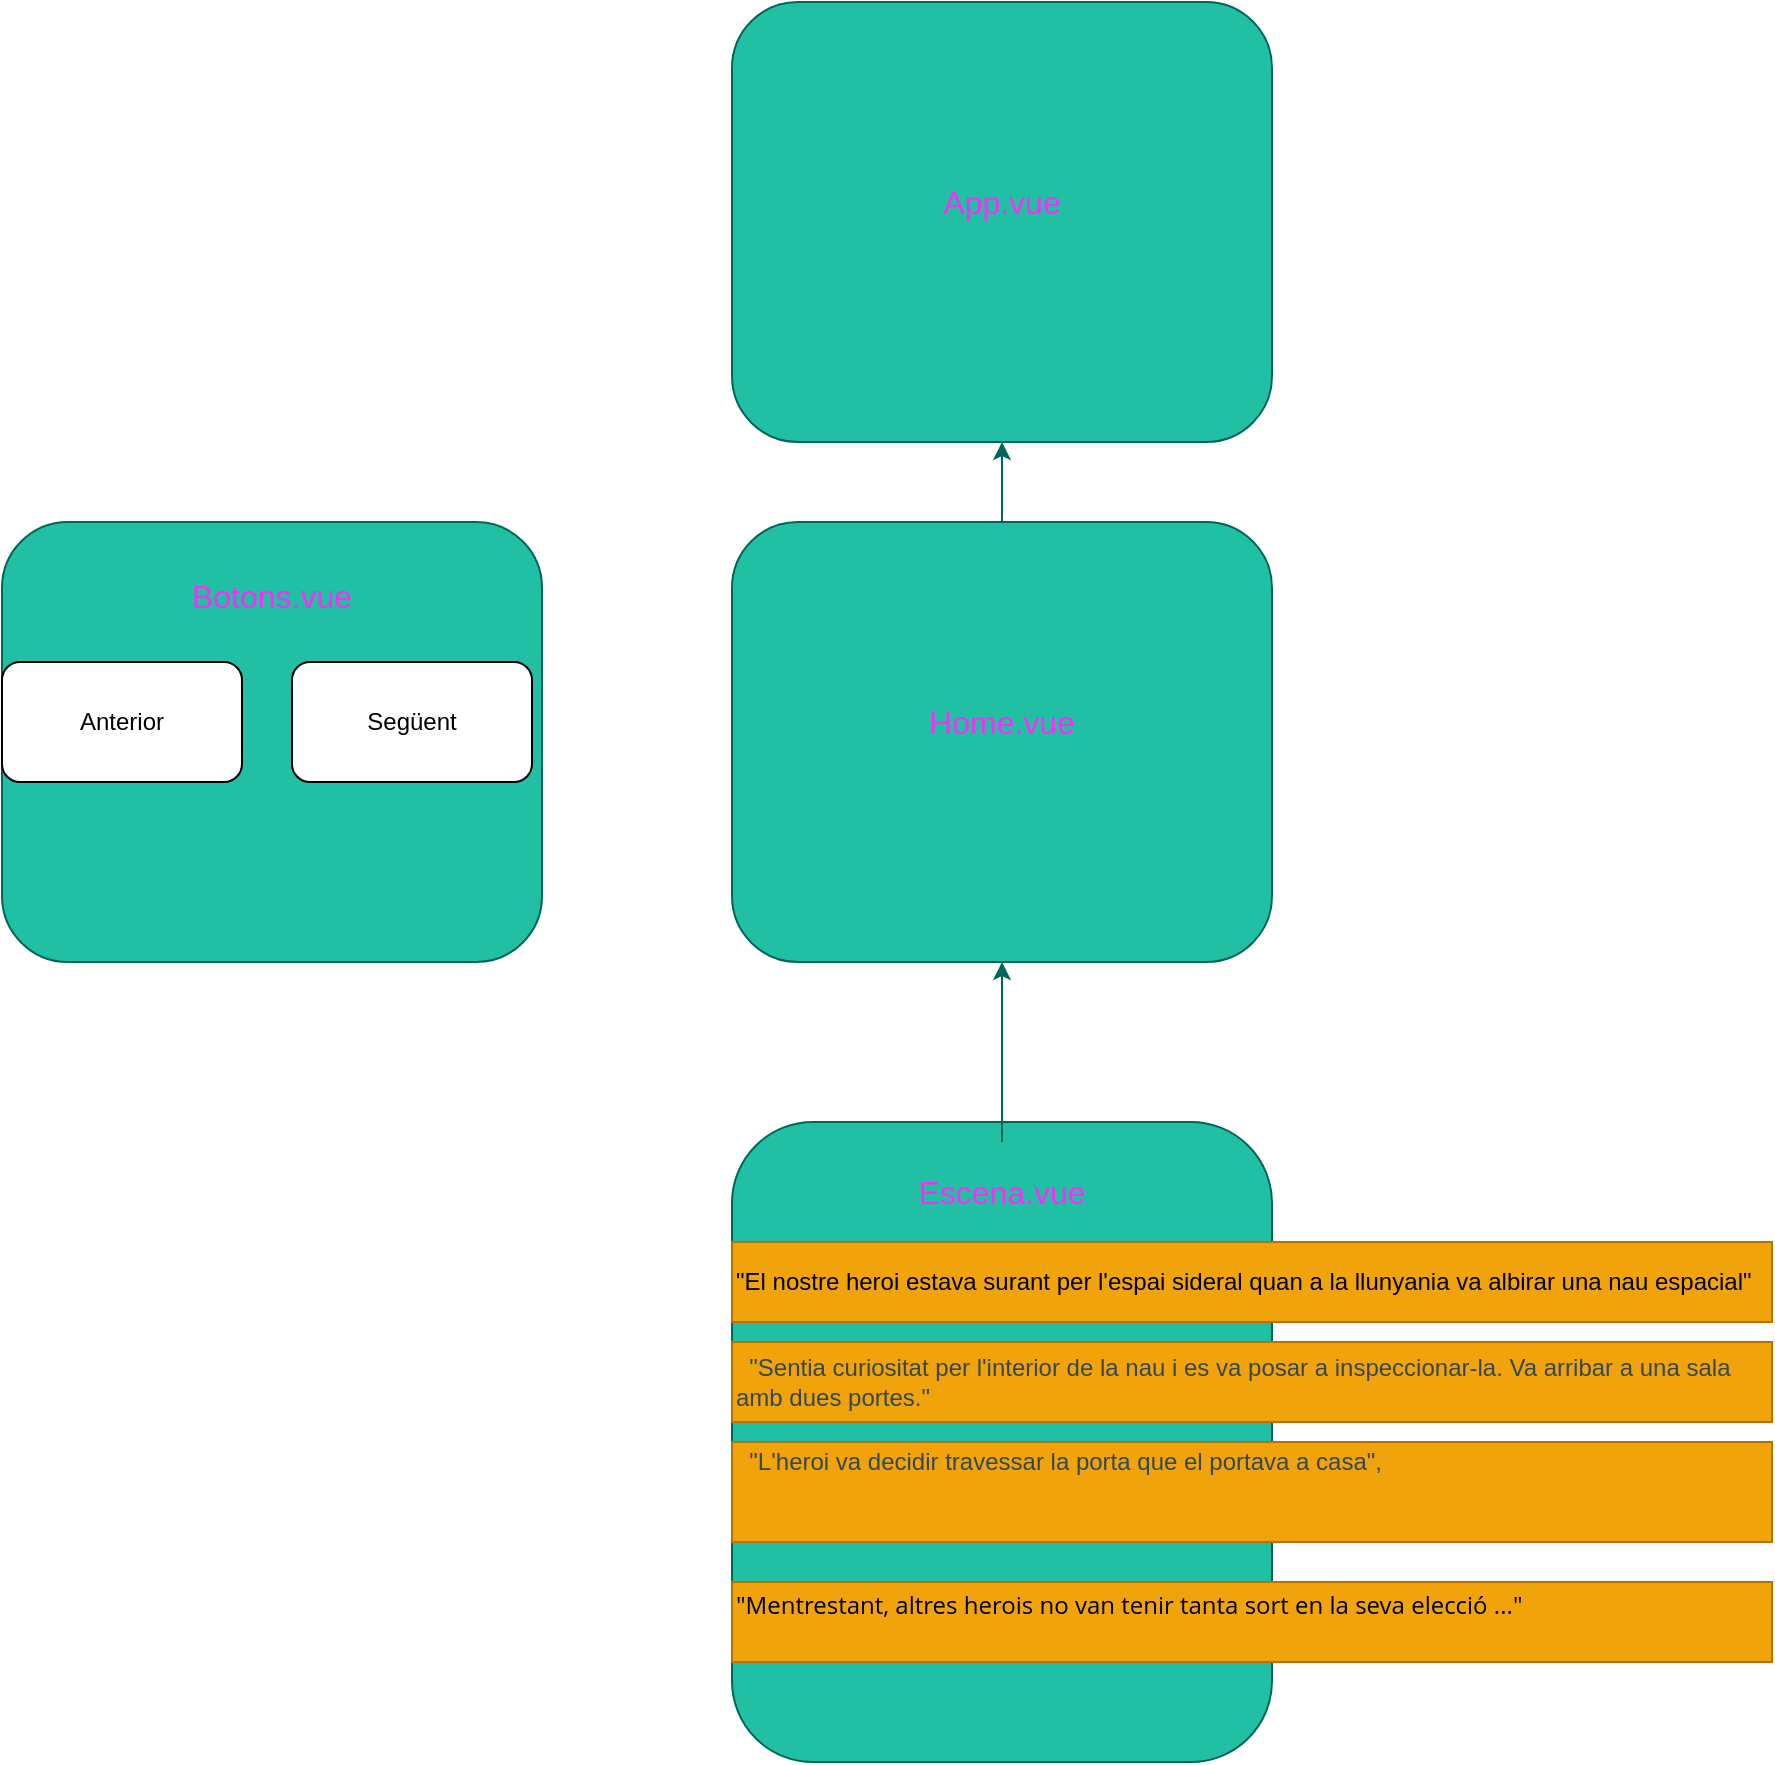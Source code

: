 <mxfile>
    <diagram id="e91MqwquHhz2js4BfBC9" name="Page-1">
        <mxGraphModel dx="1885" dy="735" grid="1" gridSize="10" guides="1" tooltips="1" connect="1" arrows="1" fold="1" page="1" pageScale="1" pageWidth="827" pageHeight="1169" math="0" shadow="0">
            <root>
                <mxCell id="0"/>
                <mxCell id="1" parent="0"/>
                <mxCell id="2" value="" style="whiteSpace=wrap;html=1;fillColor=#21C0A5;strokeColor=#006658;fontColor=#5C5C5C;rounded=1;" parent="1" vertex="1">
                    <mxGeometry x="-10" y="10" width="270" height="220" as="geometry"/>
                </mxCell>
                <mxCell id="3" value="&lt;font style=&quot;font-size: 16px&quot; color=&quot;#ff29f8&quot;&gt;App.vue&lt;/font&gt;" style="text;html=1;strokeColor=none;fillColor=none;align=center;verticalAlign=middle;whiteSpace=wrap;fontColor=#5C5C5C;rounded=1;" parent="1" vertex="1">
                    <mxGeometry x="90" y="90" width="70" height="40" as="geometry"/>
                </mxCell>
                <mxCell id="10" style="edgeStyle=orthogonalEdgeStyle;rounded=1;sketch=0;orthogonalLoop=1;jettySize=auto;html=1;exitX=0.5;exitY=0;exitDx=0;exitDy=0;fontColor=#5C5C5C;strokeColor=#006658;fillColor=#21C0A5;" parent="1" source="4" target="2" edge="1">
                    <mxGeometry relative="1" as="geometry"/>
                </mxCell>
                <mxCell id="4" value="" style="whiteSpace=wrap;html=1;fillColor=#21C0A5;strokeColor=#006658;fontColor=#5C5C5C;rounded=1;" parent="1" vertex="1">
                    <mxGeometry x="-10" y="270" width="270" height="220" as="geometry"/>
                </mxCell>
                <mxCell id="5" value="&lt;font style=&quot;font-size: 16px&quot; color=&quot;#ff29f8&quot;&gt;Home.vue&lt;/font&gt;" style="text;html=1;strokeColor=none;fillColor=none;align=center;verticalAlign=middle;whiteSpace=wrap;fontColor=#5C5C5C;rounded=1;" parent="1" vertex="1">
                    <mxGeometry x="90" y="350" width="70" height="40" as="geometry"/>
                </mxCell>
                <mxCell id="6" value="" style="whiteSpace=wrap;html=1;fillColor=#21C0A5;strokeColor=#006658;fontColor=#5C5C5C;rounded=1;" parent="1" vertex="1">
                    <mxGeometry x="-10" y="570" width="270" height="320" as="geometry"/>
                </mxCell>
                <mxCell id="9" style="edgeStyle=orthogonalEdgeStyle;rounded=1;sketch=0;orthogonalLoop=1;jettySize=auto;html=1;fontColor=#5C5C5C;strokeColor=#006658;fillColor=#21C0A5;" parent="1" source="7" target="4" edge="1">
                    <mxGeometry relative="1" as="geometry"/>
                </mxCell>
                <mxCell id="7" value="&lt;font style=&quot;font-size: 16px&quot; color=&quot;#ff29f8&quot;&gt;Escena.vue&lt;/font&gt;" style="text;html=1;strokeColor=none;fillColor=none;align=center;verticalAlign=middle;whiteSpace=wrap;fontColor=#5C5C5C;rounded=1;" parent="1" vertex="1">
                    <mxGeometry x="75" y="580" width="100" height="50" as="geometry"/>
                </mxCell>
                <mxCell id="8" value="&quot;El nostre heroi estava surant per l'espai sideral quan a la llunyania va albirar una nau espacial&quot;" style="text;strokeColor=#BD7000;fillColor=#f0a30a;align=left;verticalAlign=middle;rounded=0;sketch=0;fontColor=#000000;whiteSpace=wrap;html=1;" parent="1" vertex="1">
                    <mxGeometry x="-10" y="630" width="520" height="40" as="geometry"/>
                </mxCell>
                <mxCell id="11" value="&lt;span style=&quot;color: rgb(55 , 71 , 79) ; font-family: &amp;#34;montserrat&amp;#34; , &amp;#34;arial&amp;#34; , &amp;#34;helvetica&amp;#34;&quot;&gt;&lt;font style=&quot;font-size: 12px&quot;&gt;&amp;nbsp; &quot;Sentia curiositat per l'interior de la nau i es va posar a inspeccionar-la. Va arribar a una sala amb dues portes.&quot;&lt;/font&gt;&lt;/span&gt;" style="text;strokeColor=#BD7000;fillColor=#f0a30a;align=left;verticalAlign=middle;rounded=0;sketch=0;fontColor=#000000;whiteSpace=wrap;html=1;" parent="1" vertex="1">
                    <mxGeometry x="-10" y="680" width="520" height="40" as="geometry"/>
                </mxCell>
                <mxCell id="12" value="&lt;p id=&quot;yui_3_17_2_1_1634650656609_49&quot; style=&quot;box-sizing: border-box ; margin-top: 0px ; margin-bottom: 1rem ; color: rgb(55 , 71 , 79) ; font-family: &amp;#34;montserrat&amp;#34; , &amp;#34;arial&amp;#34; , &amp;#34;helvetica&amp;#34;&quot;&gt;&lt;font style=&quot;font-size: 12px&quot;&gt;&amp;nbsp; &quot;L'heroi va decidir travessar la porta que el portava a casa&quot;,&lt;/font&gt;&lt;/p&gt;&lt;div&gt;&lt;br&gt;&lt;/div&gt;" style="text;strokeColor=#BD7000;fillColor=#f0a30a;align=left;verticalAlign=middle;rounded=0;sketch=0;fontColor=#000000;whiteSpace=wrap;html=1;" parent="1" vertex="1">
                    <mxGeometry x="-10" y="730" width="520" height="50" as="geometry"/>
                </mxCell>
                <mxCell id="13" value="&lt;p id=&quot;yui_3_17_2_1_1634650656609_51&quot; style=&quot;box-sizing: border-box ; margin-top: 0px ; margin-bottom: 1rem ; color: rgb(55 , 71 , 79) ; font-family: &amp;#34;montserrat&amp;#34; , &amp;#34;arial&amp;#34; , &amp;#34;helvetica&amp;#34;&quot;&gt;&lt;span style=&quot;color: rgb(0 , 0 , 0) ; font-family: &amp;#34;open sans&amp;#34; , &amp;#34;helvetica&amp;#34; , &amp;#34;arial&amp;#34; , sans-serif&quot;&gt;&quot;Mentrestant, altres&amp;nbsp;&lt;/span&gt;&lt;span style=&quot;color: rgb(0 , 0 , 0) ; font-family: &amp;#34;open sans&amp;#34; , &amp;#34;helvetica&amp;#34; , &amp;#34;arial&amp;#34; , sans-serif&quot;&gt;herois&lt;/span&gt;&lt;span style=&quot;color: rgb(0 , 0 , 0) ; font-family: &amp;#34;open sans&amp;#34; , &amp;#34;helvetica&amp;#34; , &amp;#34;arial&amp;#34; , sans-serif&quot;&gt;&amp;nbsp;no van tenir tanta sort en la seva elecció ...&quot;&lt;/span&gt;&lt;br&gt;&lt;/p&gt;" style="text;strokeColor=#BD7000;fillColor=#f0a30a;align=left;verticalAlign=middle;rounded=0;sketch=0;fontColor=#000000;whiteSpace=wrap;html=1;" parent="1" vertex="1">
                    <mxGeometry x="-10" y="800" width="520" height="40" as="geometry"/>
                </mxCell>
                <mxCell id="14" value="" style="whiteSpace=wrap;html=1;fillColor=#21C0A5;strokeColor=#006658;fontColor=#5C5C5C;rounded=1;" vertex="1" parent="1">
                    <mxGeometry x="-375" y="270" width="270" height="220" as="geometry"/>
                </mxCell>
                <mxCell id="15" value="&lt;font style=&quot;font-size: 16px&quot; color=&quot;#ff29f8&quot;&gt;Botons.vue&lt;/font&gt;" style="text;html=1;strokeColor=none;fillColor=none;align=center;verticalAlign=middle;whiteSpace=wrap;fontColor=#5C5C5C;rounded=1;" vertex="1" parent="1">
                    <mxGeometry x="-290" y="287" width="100" height="40" as="geometry"/>
                </mxCell>
                <mxCell id="16" value="" style="rounded=1;whiteSpace=wrap;html=1;" vertex="1" parent="1">
                    <mxGeometry x="-375" y="340" width="120" height="60" as="geometry"/>
                </mxCell>
                <mxCell id="19" value="Anterior" style="text;html=1;strokeColor=none;fillColor=none;align=center;verticalAlign=middle;whiteSpace=wrap;rounded=0;" vertex="1" parent="1">
                    <mxGeometry x="-335" y="360" width="40" height="20" as="geometry"/>
                </mxCell>
                <mxCell id="20" value="" style="rounded=1;whiteSpace=wrap;html=1;" vertex="1" parent="1">
                    <mxGeometry x="-230" y="340" width="120" height="60" as="geometry"/>
                </mxCell>
                <mxCell id="21" value="Següent" style="text;html=1;strokeColor=none;fillColor=none;align=center;verticalAlign=middle;whiteSpace=wrap;rounded=0;" vertex="1" parent="1">
                    <mxGeometry x="-190" y="360" width="40" height="20" as="geometry"/>
                </mxCell>
            </root>
        </mxGraphModel>
    </diagram>
</mxfile>